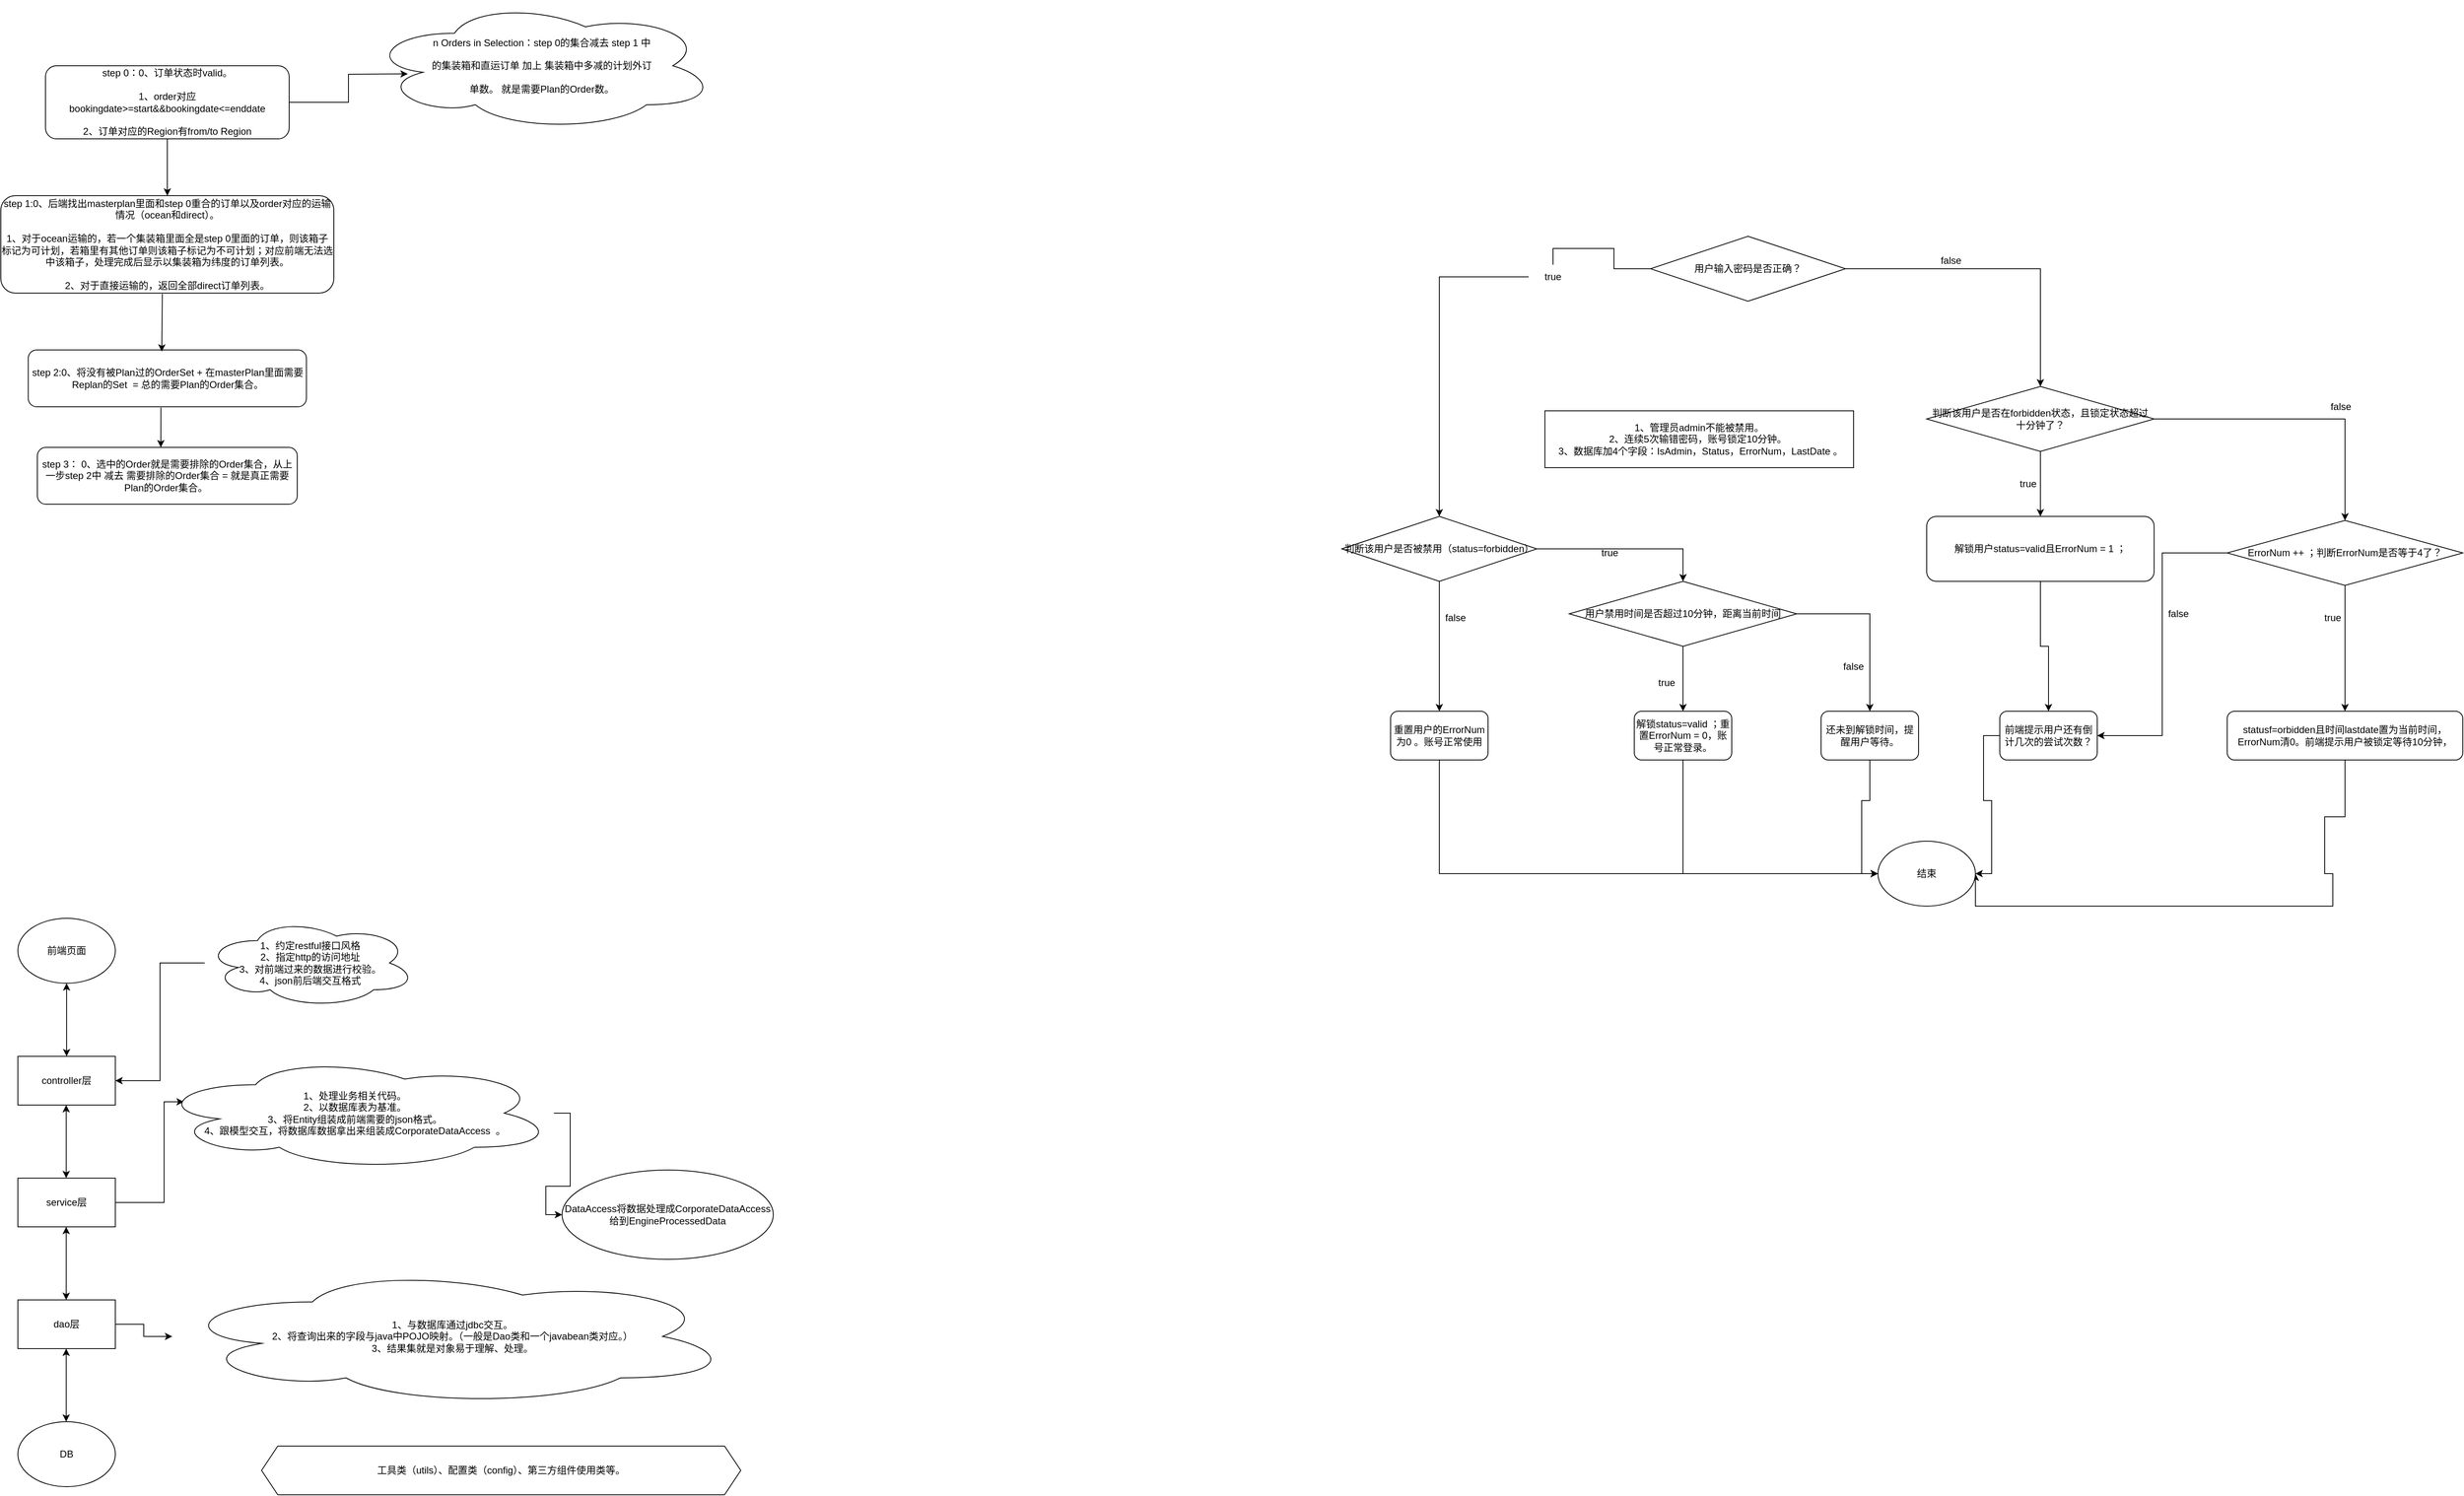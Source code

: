 <mxfile version="20.1.3" type="github">
  <diagram id="kgpKYQtTHZ0yAKxKKP6v" name="Page-1">
    <mxGraphModel dx="1422" dy="1904" grid="1" gridSize="10" guides="1" tooltips="1" connect="1" arrows="1" fold="1" page="1" pageScale="1" pageWidth="850" pageHeight="1100" math="0" shadow="0">
      <root>
        <mxCell id="0" />
        <mxCell id="1" parent="0" />
        <mxCell id="uD1bxYfoeps85YKgvhQN-21" style="edgeStyle=orthogonalEdgeStyle;rounded=0;orthogonalLoop=1;jettySize=auto;html=1;exitX=1;exitY=0.5;exitDx=0;exitDy=0;" parent="1" source="uD1bxYfoeps85YKgvhQN-1" edge="1">
          <mxGeometry relative="1" as="geometry">
            <mxPoint x="550" y="30" as="targetPoint" />
          </mxGeometry>
        </mxCell>
        <mxCell id="uD1bxYfoeps85YKgvhQN-1" value="step 0：0、订单状态时valid。&lt;br&gt;&lt;br&gt;1、order对应bookingdate&amp;gt;=start&amp;amp;&amp;amp;bookingdate&amp;lt;=enddate&lt;br&gt;&lt;br&gt;2、订单对应的Region有from/to Region" style="rounded=1;whiteSpace=wrap;html=1;" parent="1" vertex="1">
          <mxGeometry x="104" y="20" width="300" height="90" as="geometry" />
        </mxCell>
        <mxCell id="uD1bxYfoeps85YKgvhQN-3" value="step 1:0、后端找出masterplan里面和step 0重合的订单以及order对应的运输情况（ocean和direct）。&lt;br&gt;&lt;br&gt;1、对于ocean运输的，若一个集装箱里面全是step 0里面的订单，则该箱子标记为可计划，若箱里有其他订单则该箱子标记为不可计划；对应前端无法选中该箱子，处理完成后显示以集装箱为纬度的订单列表。&lt;br&gt;&lt;br&gt;2、对于直接运输的，返回全部direct订单列表。" style="rounded=1;whiteSpace=wrap;html=1;" parent="1" vertex="1">
          <mxGeometry x="49" y="180" width="410" height="120" as="geometry" />
        </mxCell>
        <mxCell id="uD1bxYfoeps85YKgvhQN-4" value="" style="endArrow=classic;html=1;rounded=0;exitX=0.5;exitY=1;exitDx=0;exitDy=0;entryX=0.5;entryY=0;entryDx=0;entryDy=0;" parent="1" source="uD1bxYfoeps85YKgvhQN-1" target="uD1bxYfoeps85YKgvhQN-3" edge="1">
          <mxGeometry width="50" height="50" relative="1" as="geometry">
            <mxPoint x="249" y="200" as="sourcePoint" />
            <mxPoint x="299" y="150" as="targetPoint" />
          </mxGeometry>
        </mxCell>
        <mxCell id="uD1bxYfoeps85YKgvhQN-5" value="step 2:0、将没有被Plan过的OrderSet + 在masterPlan里面需要Replan的Set&amp;nbsp; = 总的需要Plan的Order集合。" style="rounded=1;whiteSpace=wrap;html=1;" parent="1" vertex="1">
          <mxGeometry x="82.75" y="370" width="342.5" height="70" as="geometry" />
        </mxCell>
        <mxCell id="uD1bxYfoeps85YKgvhQN-6" value="step 3： 0、选中的Order就是需要排除的Order集合，从上一步step 2中 减去 需要排除的Order集合 = 就是真正需要 Plan的Order集合。&amp;nbsp;" style="rounded=1;whiteSpace=wrap;html=1;" parent="1" vertex="1">
          <mxGeometry x="94" y="490" width="320" height="70" as="geometry" />
        </mxCell>
        <mxCell id="uD1bxYfoeps85YKgvhQN-7" value="" style="endArrow=classic;html=1;rounded=0;entryX=0.48;entryY=0.029;entryDx=0;entryDy=0;entryPerimeter=0;exitX=0.485;exitY=1.008;exitDx=0;exitDy=0;exitPerimeter=0;" parent="1" source="uD1bxYfoeps85YKgvhQN-3" target="uD1bxYfoeps85YKgvhQN-5" edge="1">
          <mxGeometry width="50" height="50" relative="1" as="geometry">
            <mxPoint x="246" y="310" as="sourcePoint" />
            <mxPoint x="299" y="270" as="targetPoint" />
          </mxGeometry>
        </mxCell>
        <mxCell id="uD1bxYfoeps85YKgvhQN-8" value="" style="endArrow=classic;html=1;rounded=0;exitX=0.477;exitY=1.014;exitDx=0;exitDy=0;exitPerimeter=0;entryX=0.475;entryY=0;entryDx=0;entryDy=0;entryPerimeter=0;" parent="1" source="uD1bxYfoeps85YKgvhQN-5" target="uD1bxYfoeps85YKgvhQN-6" edge="1">
          <mxGeometry width="50" height="50" relative="1" as="geometry">
            <mxPoint x="249" y="480" as="sourcePoint" />
            <mxPoint x="299" y="430" as="targetPoint" />
          </mxGeometry>
        </mxCell>
        <mxCell id="uD1bxYfoeps85YKgvhQN-9" value="n Orders in Selection：step 0的集合减去 step 1 中&lt;br&gt;&lt;br&gt;的集装箱和直运订单 加上 集装箱中多减的计划外订&lt;br&gt;&lt;br&gt;单数。 就是需要Plan的Order数。" style="ellipse;shape=cloud;whiteSpace=wrap;html=1;" parent="1" vertex="1">
          <mxGeometry x="500" y="-60" width="430" height="160" as="geometry" />
        </mxCell>
        <mxCell id="IXvnHv_U1dAUnTwolW6L-37" style="edgeStyle=orthogonalEdgeStyle;rounded=0;orthogonalLoop=1;jettySize=auto;html=1;entryX=0.5;entryY=0;entryDx=0;entryDy=0;startArrow=none;" parent="1" source="IXvnHv_U1dAUnTwolW6L-6" target="IXvnHv_U1dAUnTwolW6L-2" edge="1">
          <mxGeometry relative="1" as="geometry">
            <Array as="points">
              <mxPoint x="1820" y="280" />
            </Array>
          </mxGeometry>
        </mxCell>
        <mxCell id="IXvnHv_U1dAUnTwolW6L-41" style="edgeStyle=orthogonalEdgeStyle;rounded=0;orthogonalLoop=1;jettySize=auto;html=1;entryX=0.5;entryY=0;entryDx=0;entryDy=0;" parent="1" source="IXvnHv_U1dAUnTwolW6L-1" target="IXvnHv_U1dAUnTwolW6L-38" edge="1">
          <mxGeometry relative="1" as="geometry" />
        </mxCell>
        <mxCell id="IXvnHv_U1dAUnTwolW6L-1" value="用户输入密码是否正确？" style="rhombus;whiteSpace=wrap;html=1;" parent="1" vertex="1">
          <mxGeometry x="2080" y="230" width="240" height="80" as="geometry" />
        </mxCell>
        <mxCell id="IXvnHv_U1dAUnTwolW6L-12" style="edgeStyle=orthogonalEdgeStyle;rounded=0;orthogonalLoop=1;jettySize=auto;html=1;exitX=1;exitY=0.5;exitDx=0;exitDy=0;entryX=0.5;entryY=0;entryDx=0;entryDy=0;" parent="1" source="IXvnHv_U1dAUnTwolW6L-2" target="IXvnHv_U1dAUnTwolW6L-10" edge="1">
          <mxGeometry relative="1" as="geometry" />
        </mxCell>
        <mxCell id="IXvnHv_U1dAUnTwolW6L-2" value="判断该用户是否被禁用（status=forbidden）" style="rhombus;whiteSpace=wrap;html=1;" parent="1" vertex="1">
          <mxGeometry x="1700" y="575" width="240" height="80" as="geometry" />
        </mxCell>
        <mxCell id="IXvnHv_U1dAUnTwolW6L-61" style="edgeStyle=orthogonalEdgeStyle;rounded=0;orthogonalLoop=1;jettySize=auto;html=1;entryX=0;entryY=0.5;entryDx=0;entryDy=0;" parent="1" source="IXvnHv_U1dAUnTwolW6L-7" target="IXvnHv_U1dAUnTwolW6L-60" edge="1">
          <mxGeometry relative="1" as="geometry">
            <mxPoint x="1820" y="1071" as="targetPoint" />
            <Array as="points">
              <mxPoint x="1820" y="1015" />
            </Array>
          </mxGeometry>
        </mxCell>
        <mxCell id="IXvnHv_U1dAUnTwolW6L-7" value="重置用户的ErrorNum为0 。账号正常使用" style="rounded=1;whiteSpace=wrap;html=1;" parent="1" vertex="1">
          <mxGeometry x="1760" y="815" width="120" height="60" as="geometry" />
        </mxCell>
        <mxCell id="IXvnHv_U1dAUnTwolW6L-8" value="" style="endArrow=classic;html=1;rounded=0;entryX=0.5;entryY=0;entryDx=0;entryDy=0;exitX=0.5;exitY=1;exitDx=0;exitDy=0;" parent="1" source="IXvnHv_U1dAUnTwolW6L-2" target="IXvnHv_U1dAUnTwolW6L-7" edge="1">
          <mxGeometry width="50" height="50" relative="1" as="geometry">
            <mxPoint x="1810" y="585" as="sourcePoint" />
            <mxPoint x="1860" y="535" as="targetPoint" />
          </mxGeometry>
        </mxCell>
        <mxCell id="IXvnHv_U1dAUnTwolW6L-9" value="false" style="text;html=1;strokeColor=none;fillColor=none;align=center;verticalAlign=middle;whiteSpace=wrap;rounded=0;" parent="1" vertex="1">
          <mxGeometry x="1810" y="685" width="60" height="30" as="geometry" />
        </mxCell>
        <mxCell id="IXvnHv_U1dAUnTwolW6L-18" value="" style="edgeStyle=orthogonalEdgeStyle;rounded=0;orthogonalLoop=1;jettySize=auto;html=1;" parent="1" source="IXvnHv_U1dAUnTwolW6L-10" target="IXvnHv_U1dAUnTwolW6L-17" edge="1">
          <mxGeometry relative="1" as="geometry" />
        </mxCell>
        <mxCell id="IXvnHv_U1dAUnTwolW6L-22" style="edgeStyle=orthogonalEdgeStyle;rounded=0;orthogonalLoop=1;jettySize=auto;html=1;entryX=0.5;entryY=0;entryDx=0;entryDy=0;" parent="1" source="IXvnHv_U1dAUnTwolW6L-10" target="IXvnHv_U1dAUnTwolW6L-21" edge="1">
          <mxGeometry relative="1" as="geometry" />
        </mxCell>
        <mxCell id="IXvnHv_U1dAUnTwolW6L-10" value="用户禁用时间是否超过10分钟，距离当前时间" style="rhombus;whiteSpace=wrap;html=1;" parent="1" vertex="1">
          <mxGeometry x="1980" y="655" width="280" height="80" as="geometry" />
        </mxCell>
        <mxCell id="IXvnHv_U1dAUnTwolW6L-15" value="true" style="text;html=1;strokeColor=none;fillColor=none;align=center;verticalAlign=middle;whiteSpace=wrap;rounded=0;" parent="1" vertex="1">
          <mxGeometry x="2000" y="605" width="60" height="30" as="geometry" />
        </mxCell>
        <mxCell id="IXvnHv_U1dAUnTwolW6L-62" style="edgeStyle=orthogonalEdgeStyle;rounded=0;orthogonalLoop=1;jettySize=auto;html=1;entryX=0;entryY=0.5;entryDx=0;entryDy=0;" parent="1" source="IXvnHv_U1dAUnTwolW6L-17" target="IXvnHv_U1dAUnTwolW6L-60" edge="1">
          <mxGeometry relative="1" as="geometry">
            <mxPoint x="2120" y="1015" as="targetPoint" />
            <Array as="points">
              <mxPoint x="2120" y="1015" />
            </Array>
          </mxGeometry>
        </mxCell>
        <mxCell id="IXvnHv_U1dAUnTwolW6L-17" value="解锁status=valid ；重置ErrorNum = 0，账号正常登录。" style="rounded=1;whiteSpace=wrap;html=1;" parent="1" vertex="1">
          <mxGeometry x="2060" y="815" width="120" height="60" as="geometry" />
        </mxCell>
        <mxCell id="IXvnHv_U1dAUnTwolW6L-19" value="true" style="text;html=1;strokeColor=none;fillColor=none;align=center;verticalAlign=middle;whiteSpace=wrap;rounded=0;" parent="1" vertex="1">
          <mxGeometry x="2070" y="765" width="60" height="30" as="geometry" />
        </mxCell>
        <mxCell id="IXvnHv_U1dAUnTwolW6L-63" style="edgeStyle=orthogonalEdgeStyle;rounded=0;orthogonalLoop=1;jettySize=auto;html=1;entryX=0;entryY=0.5;entryDx=0;entryDy=0;" parent="1" source="IXvnHv_U1dAUnTwolW6L-21" target="IXvnHv_U1dAUnTwolW6L-60" edge="1">
          <mxGeometry relative="1" as="geometry" />
        </mxCell>
        <mxCell id="IXvnHv_U1dAUnTwolW6L-21" value="还未到解锁时间，提醒用户等待。" style="rounded=1;whiteSpace=wrap;html=1;" parent="1" vertex="1">
          <mxGeometry x="2290" y="815" width="120" height="60" as="geometry" />
        </mxCell>
        <mxCell id="IXvnHv_U1dAUnTwolW6L-23" value="false" style="text;html=1;strokeColor=none;fillColor=none;align=center;verticalAlign=middle;whiteSpace=wrap;rounded=0;" parent="1" vertex="1">
          <mxGeometry x="2300" y="745" width="60" height="30" as="geometry" />
        </mxCell>
        <mxCell id="IXvnHv_U1dAUnTwolW6L-44" value="" style="edgeStyle=orthogonalEdgeStyle;rounded=0;orthogonalLoop=1;jettySize=auto;html=1;" parent="1" source="IXvnHv_U1dAUnTwolW6L-38" target="IXvnHv_U1dAUnTwolW6L-43" edge="1">
          <mxGeometry relative="1" as="geometry" />
        </mxCell>
        <mxCell id="IXvnHv_U1dAUnTwolW6L-54" style="edgeStyle=orthogonalEdgeStyle;rounded=0;orthogonalLoop=1;jettySize=auto;html=1;" parent="1" source="IXvnHv_U1dAUnTwolW6L-38" target="IXvnHv_U1dAUnTwolW6L-51" edge="1">
          <mxGeometry relative="1" as="geometry" />
        </mxCell>
        <mxCell id="IXvnHv_U1dAUnTwolW6L-38" value="判断该用户是否在forbidden状态，且锁定状态超过十分钟了？" style="rhombus;whiteSpace=wrap;html=1;" parent="1" vertex="1">
          <mxGeometry x="2420" y="415" width="280" height="80" as="geometry" />
        </mxCell>
        <mxCell id="IXvnHv_U1dAUnTwolW6L-42" value="false" style="text;html=1;strokeColor=none;fillColor=none;align=center;verticalAlign=middle;whiteSpace=wrap;rounded=0;" parent="1" vertex="1">
          <mxGeometry x="2420" y="245" width="60" height="30" as="geometry" />
        </mxCell>
        <mxCell id="IXvnHv_U1dAUnTwolW6L-50" value="" style="edgeStyle=orthogonalEdgeStyle;rounded=0;orthogonalLoop=1;jettySize=auto;html=1;" parent="1" source="IXvnHv_U1dAUnTwolW6L-43" target="IXvnHv_U1dAUnTwolW6L-49" edge="1">
          <mxGeometry relative="1" as="geometry" />
        </mxCell>
        <mxCell id="IXvnHv_U1dAUnTwolW6L-43" value="解锁用户status=valid且ErrorNum = 1 ；" style="rounded=1;whiteSpace=wrap;html=1;" parent="1" vertex="1">
          <mxGeometry x="2420" y="575" width="280" height="80" as="geometry" />
        </mxCell>
        <mxCell id="IXvnHv_U1dAUnTwolW6L-45" value="true" style="text;html=1;strokeColor=none;fillColor=none;align=center;verticalAlign=middle;whiteSpace=wrap;rounded=0;" parent="1" vertex="1">
          <mxGeometry x="2530" y="525" width="30" height="20" as="geometry" />
        </mxCell>
        <mxCell id="IXvnHv_U1dAUnTwolW6L-65" style="edgeStyle=orthogonalEdgeStyle;rounded=0;orthogonalLoop=1;jettySize=auto;html=1;entryX=1;entryY=0.5;entryDx=0;entryDy=0;" parent="1" source="IXvnHv_U1dAUnTwolW6L-47" target="IXvnHv_U1dAUnTwolW6L-60" edge="1">
          <mxGeometry relative="1" as="geometry">
            <mxPoint x="2490" y="1015" as="targetPoint" />
            <Array as="points">
              <mxPoint x="2935" y="945" />
              <mxPoint x="2910" y="945" />
              <mxPoint x="2910" y="1015" />
              <mxPoint x="2920" y="1015" />
              <mxPoint x="2920" y="1055" />
              <mxPoint x="2480" y="1055" />
            </Array>
          </mxGeometry>
        </mxCell>
        <mxCell id="IXvnHv_U1dAUnTwolW6L-47" value="statusf=orbidden且时间lastdate置为当前时间，ErrorNum清0。前端提示用户被锁定等待10分钟，" style="rounded=1;whiteSpace=wrap;html=1;" parent="1" vertex="1">
          <mxGeometry x="2790" y="815" width="290" height="60" as="geometry" />
        </mxCell>
        <mxCell id="IXvnHv_U1dAUnTwolW6L-64" style="edgeStyle=orthogonalEdgeStyle;rounded=0;orthogonalLoop=1;jettySize=auto;html=1;entryX=1;entryY=0.5;entryDx=0;entryDy=0;" parent="1" source="IXvnHv_U1dAUnTwolW6L-49" target="IXvnHv_U1dAUnTwolW6L-60" edge="1">
          <mxGeometry relative="1" as="geometry" />
        </mxCell>
        <mxCell id="IXvnHv_U1dAUnTwolW6L-49" value="&lt;span style=&quot;&quot;&gt;前端提示用户还有倒计几次的尝试次数？&lt;/span&gt;" style="rounded=1;whiteSpace=wrap;html=1;" parent="1" vertex="1">
          <mxGeometry x="2510" y="815" width="120" height="60" as="geometry" />
        </mxCell>
        <mxCell id="IXvnHv_U1dAUnTwolW6L-56" style="edgeStyle=orthogonalEdgeStyle;rounded=0;orthogonalLoop=1;jettySize=auto;html=1;entryX=0.5;entryY=0;entryDx=0;entryDy=0;" parent="1" source="IXvnHv_U1dAUnTwolW6L-51" target="IXvnHv_U1dAUnTwolW6L-47" edge="1">
          <mxGeometry relative="1" as="geometry" />
        </mxCell>
        <mxCell id="IXvnHv_U1dAUnTwolW6L-58" style="edgeStyle=orthogonalEdgeStyle;rounded=0;orthogonalLoop=1;jettySize=auto;html=1;entryX=1;entryY=0.5;entryDx=0;entryDy=0;" parent="1" source="IXvnHv_U1dAUnTwolW6L-51" target="IXvnHv_U1dAUnTwolW6L-49" edge="1">
          <mxGeometry relative="1" as="geometry">
            <mxPoint x="2740" y="775" as="targetPoint" />
          </mxGeometry>
        </mxCell>
        <mxCell id="IXvnHv_U1dAUnTwolW6L-51" value="&lt;span style=&quot;&quot;&gt;ErrorNum ++ ；判断ErrorNum是否等于4了？&lt;/span&gt;" style="rhombus;whiteSpace=wrap;html=1;" parent="1" vertex="1">
          <mxGeometry x="2790" y="580" width="290" height="80" as="geometry" />
        </mxCell>
        <mxCell id="IXvnHv_U1dAUnTwolW6L-55" value="false" style="text;html=1;strokeColor=none;fillColor=none;align=center;verticalAlign=middle;whiteSpace=wrap;rounded=0;" parent="1" vertex="1">
          <mxGeometry x="2900" y="425" width="60" height="30" as="geometry" />
        </mxCell>
        <mxCell id="IXvnHv_U1dAUnTwolW6L-57" value="true" style="text;html=1;strokeColor=none;fillColor=none;align=center;verticalAlign=middle;whiteSpace=wrap;rounded=0;" parent="1" vertex="1">
          <mxGeometry x="2905" y="690" width="30" height="20" as="geometry" />
        </mxCell>
        <mxCell id="IXvnHv_U1dAUnTwolW6L-59" value="false" style="text;html=1;strokeColor=none;fillColor=none;align=center;verticalAlign=middle;whiteSpace=wrap;rounded=0;" parent="1" vertex="1">
          <mxGeometry x="2700" y="680" width="60" height="30" as="geometry" />
        </mxCell>
        <mxCell id="IXvnHv_U1dAUnTwolW6L-60" value="结束" style="ellipse;whiteSpace=wrap;html=1;" parent="1" vertex="1">
          <mxGeometry x="2360" y="975" width="120" height="80" as="geometry" />
        </mxCell>
        <mxCell id="IXvnHv_U1dAUnTwolW6L-66" value="1、管理员admin不能被禁用。&lt;br&gt;2、连续5次输错密码，账号锁定10分钟。&amp;nbsp;&lt;br&gt;&amp;nbsp;3、数据库加4个字段：IsAdmin，Status，ErrorNum，LastDate 。" style="rounded=0;whiteSpace=wrap;html=1;" parent="1" vertex="1">
          <mxGeometry x="1950" y="445" width="380" height="70" as="geometry" />
        </mxCell>
        <mxCell id="IXvnHv_U1dAUnTwolW6L-6" value="true" style="text;html=1;strokeColor=none;fillColor=none;align=center;verticalAlign=middle;whiteSpace=wrap;rounded=0;" parent="1" vertex="1">
          <mxGeometry x="1930" y="265" width="60" height="30" as="geometry" />
        </mxCell>
        <mxCell id="IXvnHv_U1dAUnTwolW6L-67" value="" style="edgeStyle=orthogonalEdgeStyle;rounded=0;orthogonalLoop=1;jettySize=auto;html=1;entryX=0.5;entryY=0;entryDx=0;entryDy=0;endArrow=none;" parent="1" source="IXvnHv_U1dAUnTwolW6L-1" target="IXvnHv_U1dAUnTwolW6L-6" edge="1">
          <mxGeometry relative="1" as="geometry">
            <mxPoint x="2080" y="270" as="sourcePoint" />
            <mxPoint x="1820" y="575" as="targetPoint" />
          </mxGeometry>
        </mxCell>
        <mxCell id="o-agbkDcCUqS_Nyadg6I-1" value="前端页面" style="ellipse;whiteSpace=wrap;html=1;" vertex="1" parent="1">
          <mxGeometry x="70" y="1070" width="120" height="80" as="geometry" />
        </mxCell>
        <mxCell id="o-agbkDcCUqS_Nyadg6I-2" value="controller层" style="rounded=0;whiteSpace=wrap;html=1;" vertex="1" parent="1">
          <mxGeometry x="70" y="1240" width="120" height="60" as="geometry" />
        </mxCell>
        <mxCell id="o-agbkDcCUqS_Nyadg6I-26" style="edgeStyle=orthogonalEdgeStyle;rounded=0;orthogonalLoop=1;jettySize=auto;html=1;entryX=0.07;entryY=0.4;entryDx=0;entryDy=0;entryPerimeter=0;" edge="1" parent="1" source="o-agbkDcCUqS_Nyadg6I-3" target="o-agbkDcCUqS_Nyadg6I-24">
          <mxGeometry relative="1" as="geometry">
            <Array as="points">
              <mxPoint x="250" y="1420" />
              <mxPoint x="250" y="1296" />
            </Array>
          </mxGeometry>
        </mxCell>
        <mxCell id="o-agbkDcCUqS_Nyadg6I-3" value="service层" style="rounded=0;whiteSpace=wrap;html=1;" vertex="1" parent="1">
          <mxGeometry x="70" y="1390" width="120" height="60" as="geometry" />
        </mxCell>
        <mxCell id="o-agbkDcCUqS_Nyadg6I-31" value="" style="edgeStyle=orthogonalEdgeStyle;rounded=0;orthogonalLoop=1;jettySize=auto;html=1;" edge="1" parent="1" source="o-agbkDcCUqS_Nyadg6I-4" target="o-agbkDcCUqS_Nyadg6I-30">
          <mxGeometry relative="1" as="geometry" />
        </mxCell>
        <mxCell id="o-agbkDcCUqS_Nyadg6I-4" value="dao层" style="rounded=0;whiteSpace=wrap;html=1;" vertex="1" parent="1">
          <mxGeometry x="70" y="1540" width="120" height="60" as="geometry" />
        </mxCell>
        <mxCell id="o-agbkDcCUqS_Nyadg6I-5" value="DB" style="ellipse;whiteSpace=wrap;html=1;" vertex="1" parent="1">
          <mxGeometry x="70" y="1690" width="120" height="80" as="geometry" />
        </mxCell>
        <mxCell id="o-agbkDcCUqS_Nyadg6I-14" value="" style="endArrow=classic;startArrow=classic;html=1;rounded=0;exitX=0.5;exitY=0;exitDx=0;exitDy=0;entryX=0.5;entryY=1;entryDx=0;entryDy=0;" edge="1" parent="1" source="o-agbkDcCUqS_Nyadg6I-2" target="o-agbkDcCUqS_Nyadg6I-1">
          <mxGeometry width="50" height="50" relative="1" as="geometry">
            <mxPoint x="82.75" y="1200" as="sourcePoint" />
            <mxPoint x="132.75" y="1150" as="targetPoint" />
          </mxGeometry>
        </mxCell>
        <mxCell id="o-agbkDcCUqS_Nyadg6I-17" value="" style="endArrow=classic;startArrow=classic;html=1;rounded=0;exitX=0.5;exitY=0;exitDx=0;exitDy=0;entryX=0.5;entryY=1;entryDx=0;entryDy=0;" edge="1" parent="1">
          <mxGeometry width="50" height="50" relative="1" as="geometry">
            <mxPoint x="129.5" y="1390" as="sourcePoint" />
            <mxPoint x="129.5" y="1300" as="targetPoint" />
          </mxGeometry>
        </mxCell>
        <mxCell id="o-agbkDcCUqS_Nyadg6I-20" value="" style="endArrow=classic;startArrow=classic;html=1;rounded=0;exitX=0.5;exitY=0;exitDx=0;exitDy=0;entryX=0.5;entryY=1;entryDx=0;entryDy=0;" edge="1" parent="1">
          <mxGeometry width="50" height="50" relative="1" as="geometry">
            <mxPoint x="129.5" y="1540" as="sourcePoint" />
            <mxPoint x="129.5" y="1450" as="targetPoint" />
          </mxGeometry>
        </mxCell>
        <mxCell id="o-agbkDcCUqS_Nyadg6I-21" value="" style="endArrow=classic;startArrow=classic;html=1;rounded=0;exitX=0.5;exitY=0;exitDx=0;exitDy=0;entryX=0.5;entryY=1;entryDx=0;entryDy=0;" edge="1" parent="1">
          <mxGeometry width="50" height="50" relative="1" as="geometry">
            <mxPoint x="129.5" y="1690" as="sourcePoint" />
            <mxPoint x="129.5" y="1600" as="targetPoint" />
          </mxGeometry>
        </mxCell>
        <mxCell id="o-agbkDcCUqS_Nyadg6I-23" style="edgeStyle=orthogonalEdgeStyle;rounded=0;orthogonalLoop=1;jettySize=auto;html=1;entryX=1;entryY=0.5;entryDx=0;entryDy=0;" edge="1" parent="1" source="o-agbkDcCUqS_Nyadg6I-22" target="o-agbkDcCUqS_Nyadg6I-2">
          <mxGeometry relative="1" as="geometry" />
        </mxCell>
        <mxCell id="o-agbkDcCUqS_Nyadg6I-22" value="1、约定restful接口风格&lt;br&gt;2、指定http的访问地址&lt;br&gt;3、对前端过来的数据进行校验。&lt;br&gt;4、json前后端交互格式" style="ellipse;shape=cloud;whiteSpace=wrap;html=1;" vertex="1" parent="1">
          <mxGeometry x="300" y="1070" width="260" height="110" as="geometry" />
        </mxCell>
        <mxCell id="o-agbkDcCUqS_Nyadg6I-29" value="" style="edgeStyle=orthogonalEdgeStyle;rounded=0;orthogonalLoop=1;jettySize=auto;html=1;" edge="1" parent="1" source="o-agbkDcCUqS_Nyadg6I-24" target="o-agbkDcCUqS_Nyadg6I-28">
          <mxGeometry relative="1" as="geometry" />
        </mxCell>
        <mxCell id="o-agbkDcCUqS_Nyadg6I-24" value="1、处理业务相关代码。&lt;br&gt;2、以数据库表为基准。&lt;br&gt;3、将Entity组装成前端需要的json格式。&lt;br&gt;4、跟模型交互，将数据库数据拿出来组装成CorporateDataAccess&amp;nbsp; 。" style="ellipse;shape=cloud;whiteSpace=wrap;html=1;" vertex="1" parent="1">
          <mxGeometry x="240" y="1240" width="490" height="140" as="geometry" />
        </mxCell>
        <mxCell id="o-agbkDcCUqS_Nyadg6I-28" value="DataAccess将数据处理成CorporateDataAccess给到EngineProcessedData" style="ellipse;whiteSpace=wrap;html=1;" vertex="1" parent="1">
          <mxGeometry x="740" y="1380" width="260" height="110" as="geometry" />
        </mxCell>
        <mxCell id="o-agbkDcCUqS_Nyadg6I-30" value="1、与数据库通过jdbc交互。&lt;br&gt;2、将查询出来的字段与java中POJO映射。（一般是Dao类和一个javabean类对应。）&lt;br&gt;3、结果集就是对象易于理解、处理。" style="ellipse;shape=cloud;whiteSpace=wrap;html=1;rounded=0;" vertex="1" parent="1">
          <mxGeometry x="260" y="1500" width="690" height="170" as="geometry" />
        </mxCell>
        <mxCell id="o-agbkDcCUqS_Nyadg6I-32" value="工具类（utils）、配置类（config）、第三方组件使用类等。" style="shape=hexagon;perimeter=hexagonPerimeter2;whiteSpace=wrap;html=1;fixedSize=1;" vertex="1" parent="1">
          <mxGeometry x="370" y="1720" width="590" height="60" as="geometry" />
        </mxCell>
      </root>
    </mxGraphModel>
  </diagram>
</mxfile>
